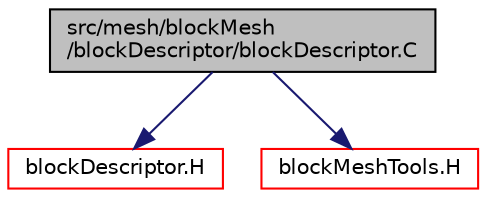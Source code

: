 digraph "src/mesh/blockMesh/blockDescriptor/blockDescriptor.C"
{
  bgcolor="transparent";
  edge [fontname="Helvetica",fontsize="10",labelfontname="Helvetica",labelfontsize="10"];
  node [fontname="Helvetica",fontsize="10",shape=record];
  Node1 [label="src/mesh/blockMesh\l/blockDescriptor/blockDescriptor.C",height=0.2,width=0.4,color="black", fillcolor="grey75", style="filled" fontcolor="black"];
  Node1 -> Node2 [color="midnightblue",fontsize="10",style="solid",fontname="Helvetica"];
  Node2 [label="blockDescriptor.H",height=0.2,width=0.4,color="red",URL="$blockDescriptor_8H.html"];
  Node1 -> Node3 [color="midnightblue",fontsize="10",style="solid",fontname="Helvetica"];
  Node3 [label="blockMeshTools.H",height=0.2,width=0.4,color="red",URL="$blockMeshTools_8H.html"];
}
